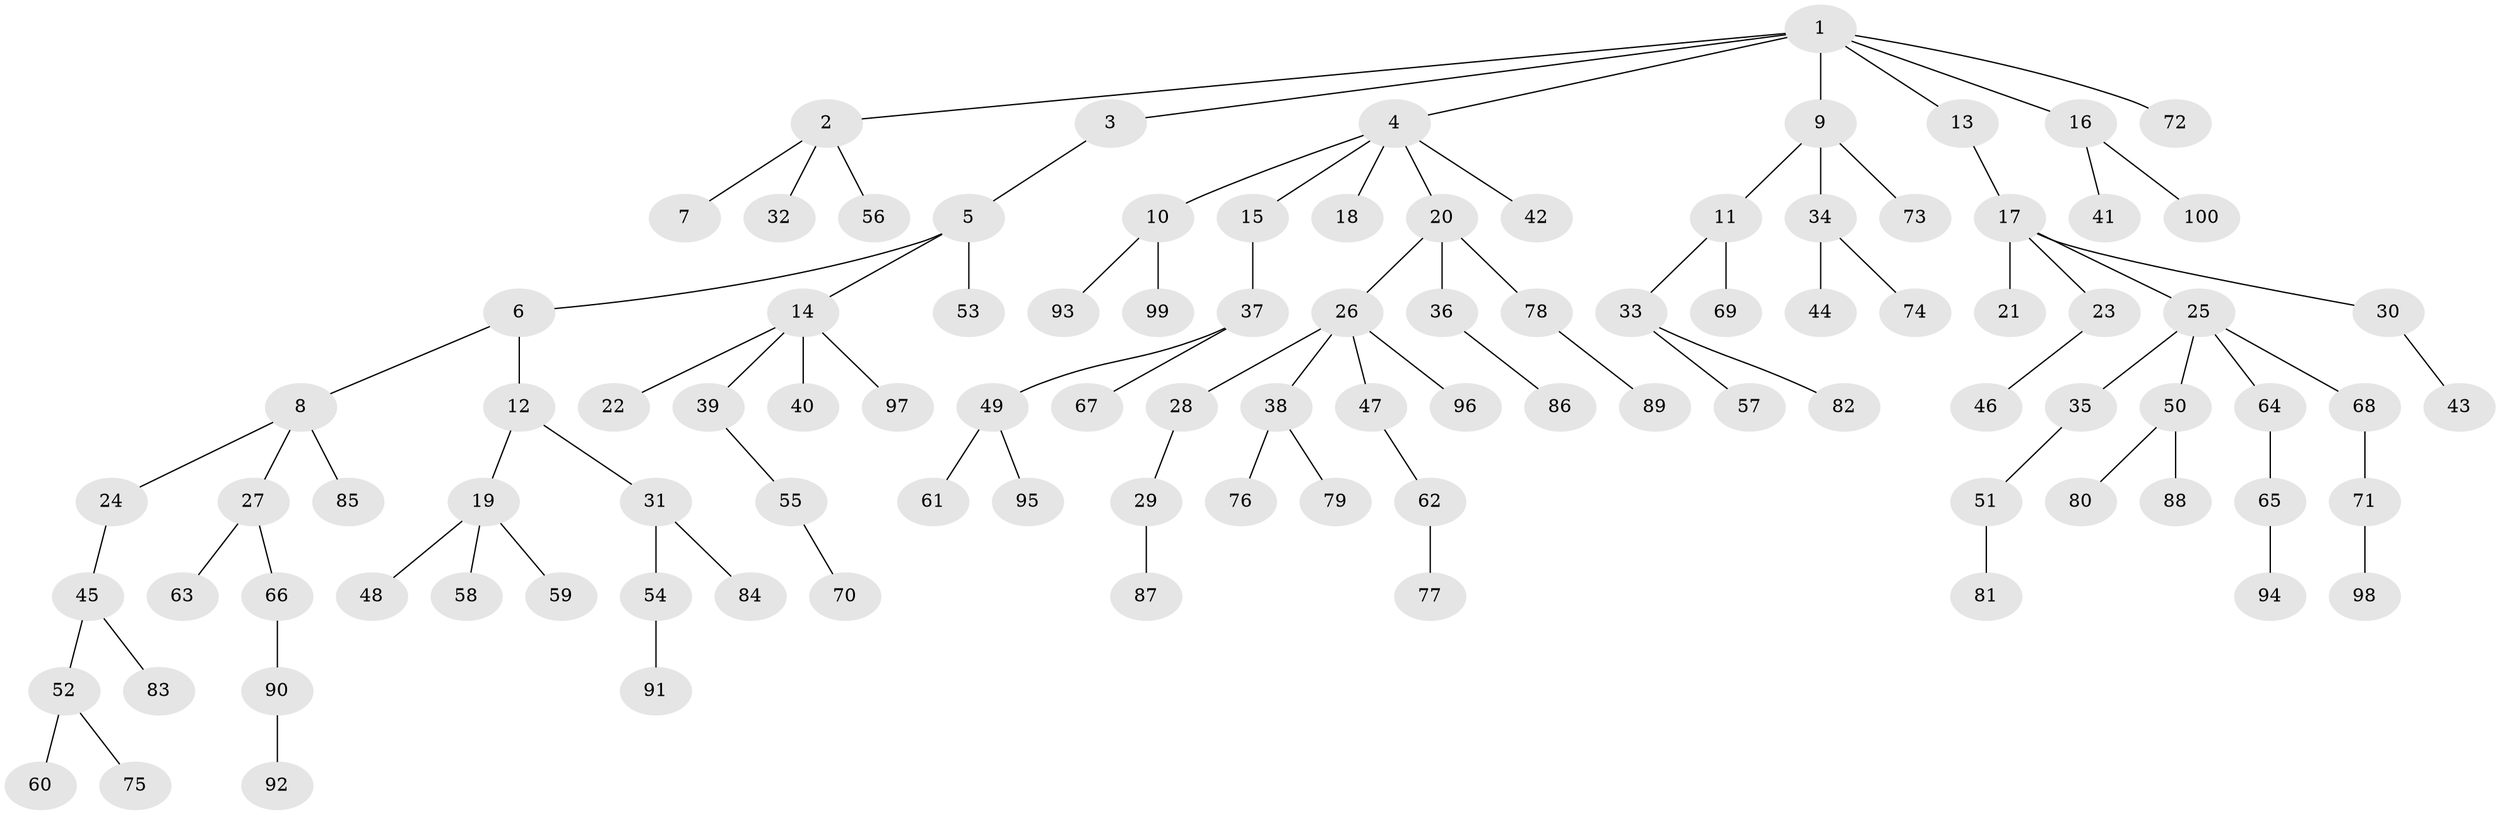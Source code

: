 // Generated by graph-tools (version 1.1) at 2025/38/02/21/25 10:38:55]
// undirected, 100 vertices, 99 edges
graph export_dot {
graph [start="1"]
  node [color=gray90,style=filled];
  1;
  2;
  3;
  4;
  5;
  6;
  7;
  8;
  9;
  10;
  11;
  12;
  13;
  14;
  15;
  16;
  17;
  18;
  19;
  20;
  21;
  22;
  23;
  24;
  25;
  26;
  27;
  28;
  29;
  30;
  31;
  32;
  33;
  34;
  35;
  36;
  37;
  38;
  39;
  40;
  41;
  42;
  43;
  44;
  45;
  46;
  47;
  48;
  49;
  50;
  51;
  52;
  53;
  54;
  55;
  56;
  57;
  58;
  59;
  60;
  61;
  62;
  63;
  64;
  65;
  66;
  67;
  68;
  69;
  70;
  71;
  72;
  73;
  74;
  75;
  76;
  77;
  78;
  79;
  80;
  81;
  82;
  83;
  84;
  85;
  86;
  87;
  88;
  89;
  90;
  91;
  92;
  93;
  94;
  95;
  96;
  97;
  98;
  99;
  100;
  1 -- 2;
  1 -- 3;
  1 -- 4;
  1 -- 9;
  1 -- 13;
  1 -- 16;
  1 -- 72;
  2 -- 7;
  2 -- 32;
  2 -- 56;
  3 -- 5;
  4 -- 10;
  4 -- 15;
  4 -- 18;
  4 -- 20;
  4 -- 42;
  5 -- 6;
  5 -- 14;
  5 -- 53;
  6 -- 8;
  6 -- 12;
  8 -- 24;
  8 -- 27;
  8 -- 85;
  9 -- 11;
  9 -- 34;
  9 -- 73;
  10 -- 93;
  10 -- 99;
  11 -- 33;
  11 -- 69;
  12 -- 19;
  12 -- 31;
  13 -- 17;
  14 -- 22;
  14 -- 39;
  14 -- 40;
  14 -- 97;
  15 -- 37;
  16 -- 41;
  16 -- 100;
  17 -- 21;
  17 -- 23;
  17 -- 25;
  17 -- 30;
  19 -- 48;
  19 -- 58;
  19 -- 59;
  20 -- 26;
  20 -- 36;
  20 -- 78;
  23 -- 46;
  24 -- 45;
  25 -- 35;
  25 -- 50;
  25 -- 64;
  25 -- 68;
  26 -- 28;
  26 -- 38;
  26 -- 47;
  26 -- 96;
  27 -- 63;
  27 -- 66;
  28 -- 29;
  29 -- 87;
  30 -- 43;
  31 -- 54;
  31 -- 84;
  33 -- 57;
  33 -- 82;
  34 -- 44;
  34 -- 74;
  35 -- 51;
  36 -- 86;
  37 -- 49;
  37 -- 67;
  38 -- 76;
  38 -- 79;
  39 -- 55;
  45 -- 52;
  45 -- 83;
  47 -- 62;
  49 -- 61;
  49 -- 95;
  50 -- 80;
  50 -- 88;
  51 -- 81;
  52 -- 60;
  52 -- 75;
  54 -- 91;
  55 -- 70;
  62 -- 77;
  64 -- 65;
  65 -- 94;
  66 -- 90;
  68 -- 71;
  71 -- 98;
  78 -- 89;
  90 -- 92;
}
